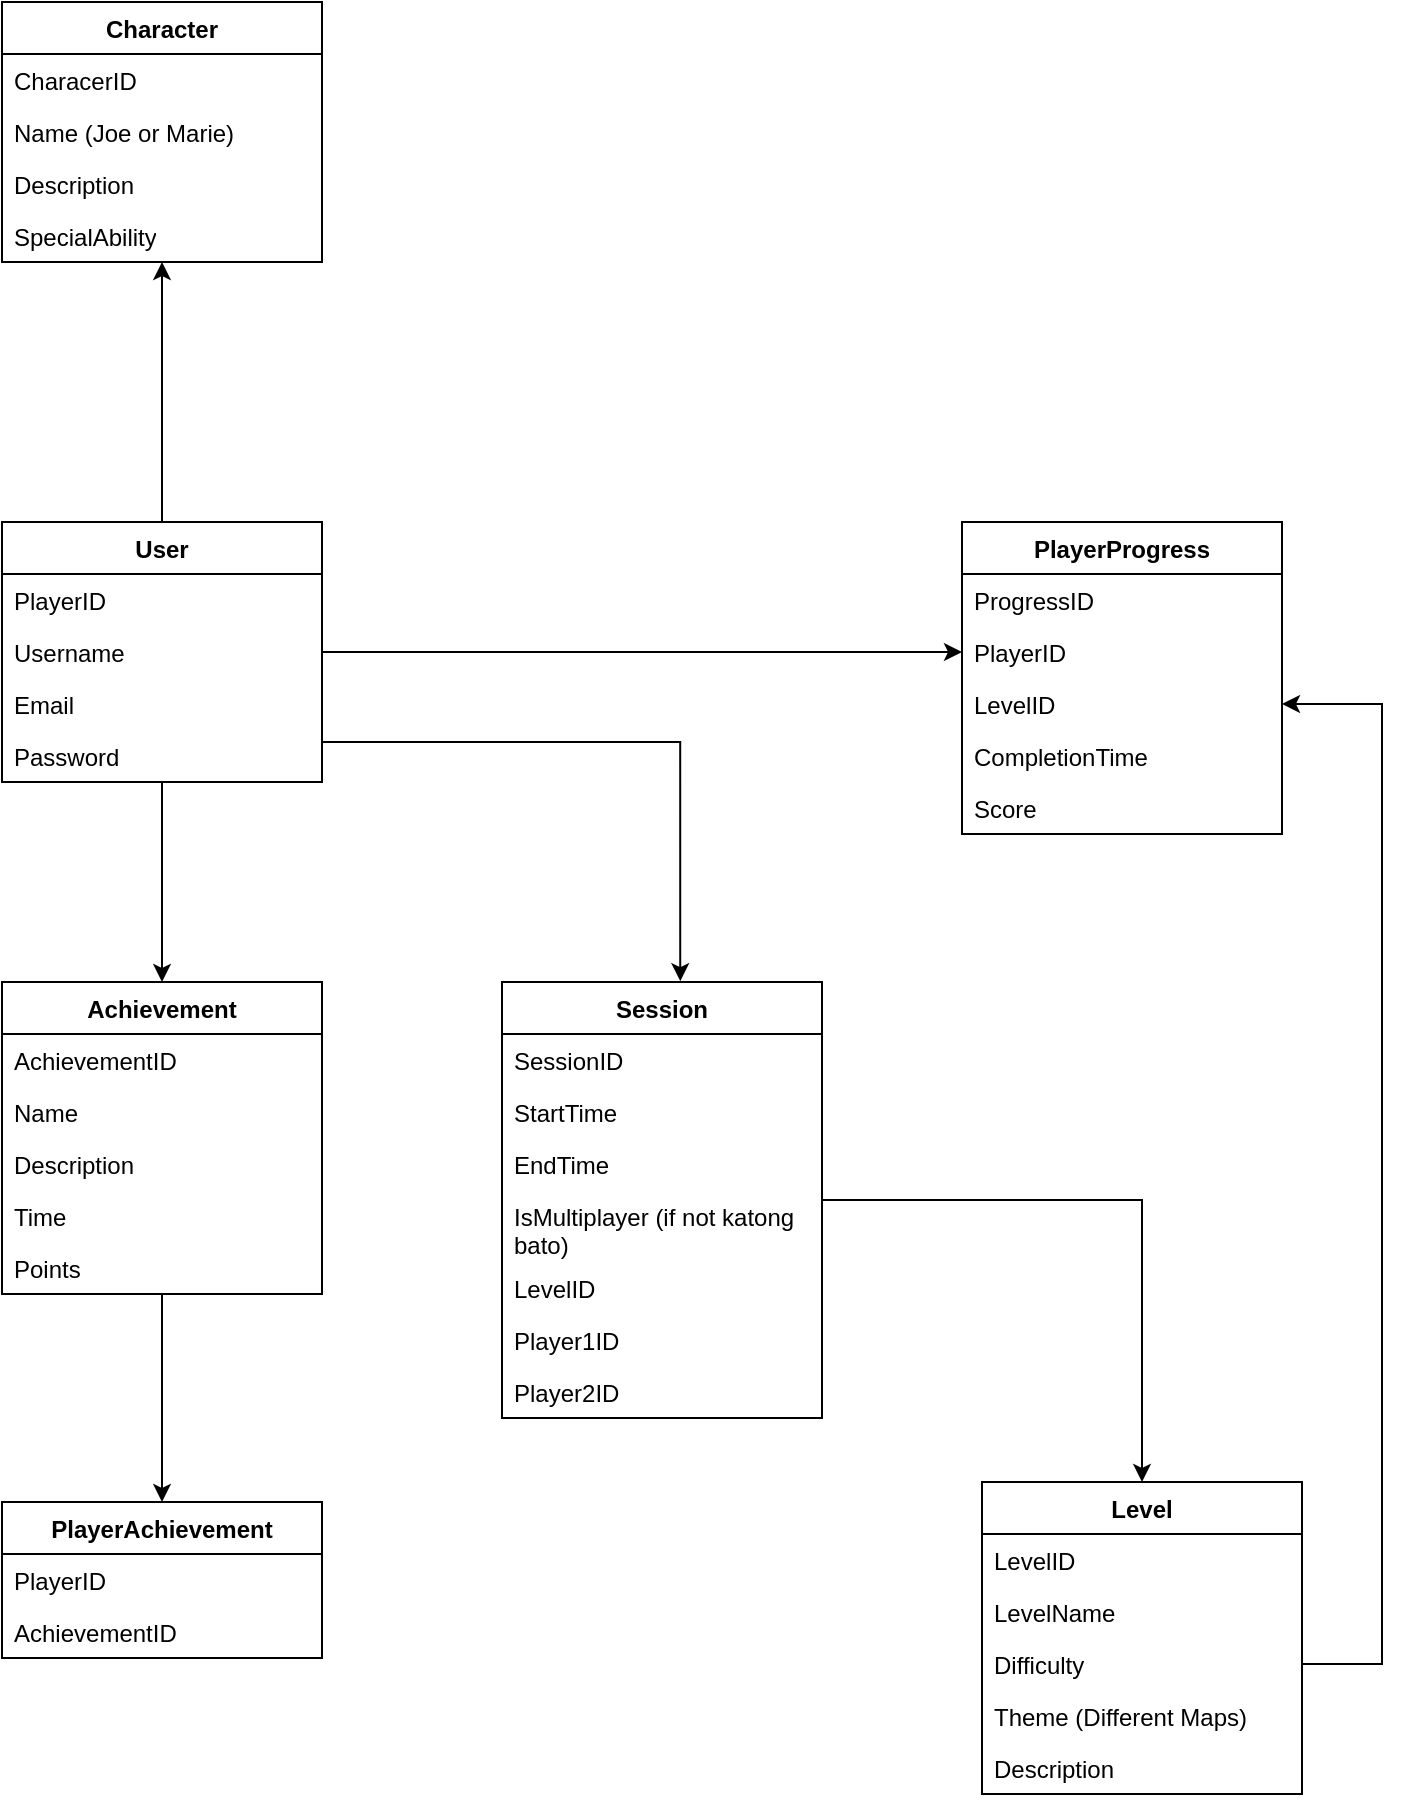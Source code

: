 <mxfile version="26.2.12">
  <diagram name="Page-1" id="9rd_xdLmd5rLgGGDqGB6">
    <mxGraphModel dx="1587" dy="1963" grid="1" gridSize="10" guides="1" tooltips="1" connect="1" arrows="1" fold="1" page="1" pageScale="1" pageWidth="850" pageHeight="1100" math="0" shadow="0">
      <root>
        <mxCell id="0" />
        <mxCell id="1" parent="0" />
        <mxCell id="b0p4kjqBjUoqprinX8WR-51" style="edgeStyle=orthogonalEdgeStyle;rounded=0;orthogonalLoop=1;jettySize=auto;html=1;entryX=0;entryY=0.5;entryDx=0;entryDy=0;" edge="1" parent="1" source="b0p4kjqBjUoqprinX8WR-1" target="b0p4kjqBjUoqprinX8WR-34">
          <mxGeometry relative="1" as="geometry" />
        </mxCell>
        <mxCell id="b0p4kjqBjUoqprinX8WR-52" style="edgeStyle=orthogonalEdgeStyle;rounded=0;orthogonalLoop=1;jettySize=auto;html=1;entryX=0.5;entryY=0;entryDx=0;entryDy=0;" edge="1" parent="1" source="b0p4kjqBjUoqprinX8WR-1" target="b0p4kjqBjUoqprinX8WR-39">
          <mxGeometry relative="1" as="geometry" />
        </mxCell>
        <mxCell id="b0p4kjqBjUoqprinX8WR-55" style="edgeStyle=orthogonalEdgeStyle;rounded=0;orthogonalLoop=1;jettySize=auto;html=1;entryX=0.5;entryY=1;entryDx=0;entryDy=0;" edge="1" parent="1" source="b0p4kjqBjUoqprinX8WR-1" target="b0p4kjqBjUoqprinX8WR-12">
          <mxGeometry relative="1" as="geometry" />
        </mxCell>
        <mxCell id="b0p4kjqBjUoqprinX8WR-1" value="User" style="swimlane;fontStyle=1;align=center;verticalAlign=top;childLayout=stackLayout;horizontal=1;startSize=26;horizontalStack=0;resizeParent=1;resizeParentMax=0;resizeLast=0;collapsible=1;marginBottom=0;whiteSpace=wrap;html=1;" vertex="1" parent="1">
          <mxGeometry x="110" y="130" width="160" height="130" as="geometry" />
        </mxCell>
        <mxCell id="b0p4kjqBjUoqprinX8WR-7" value="PlayerID&lt;span style=&quot;white-space: pre;&quot;&gt;&#x9;&lt;/span&gt;" style="text;strokeColor=none;fillColor=none;align=left;verticalAlign=top;spacingLeft=4;spacingRight=4;overflow=hidden;rotatable=0;points=[[0,0.5],[1,0.5]];portConstraint=eastwest;whiteSpace=wrap;html=1;" vertex="1" parent="b0p4kjqBjUoqprinX8WR-1">
          <mxGeometry y="26" width="160" height="26" as="geometry" />
        </mxCell>
        <mxCell id="b0p4kjqBjUoqprinX8WR-8" value="Username" style="text;strokeColor=none;fillColor=none;align=left;verticalAlign=top;spacingLeft=4;spacingRight=4;overflow=hidden;rotatable=0;points=[[0,0.5],[1,0.5]];portConstraint=eastwest;whiteSpace=wrap;html=1;" vertex="1" parent="b0p4kjqBjUoqprinX8WR-1">
          <mxGeometry y="52" width="160" height="26" as="geometry" />
        </mxCell>
        <mxCell id="b0p4kjqBjUoqprinX8WR-9" value="Email" style="text;strokeColor=none;fillColor=none;align=left;verticalAlign=top;spacingLeft=4;spacingRight=4;overflow=hidden;rotatable=0;points=[[0,0.5],[1,0.5]];portConstraint=eastwest;whiteSpace=wrap;html=1;" vertex="1" parent="b0p4kjqBjUoqprinX8WR-1">
          <mxGeometry y="78" width="160" height="26" as="geometry" />
        </mxCell>
        <mxCell id="b0p4kjqBjUoqprinX8WR-10" value="Password" style="text;strokeColor=none;fillColor=none;align=left;verticalAlign=top;spacingLeft=4;spacingRight=4;overflow=hidden;rotatable=0;points=[[0,0.5],[1,0.5]];portConstraint=eastwest;whiteSpace=wrap;html=1;" vertex="1" parent="b0p4kjqBjUoqprinX8WR-1">
          <mxGeometry y="104" width="160" height="26" as="geometry" />
        </mxCell>
        <mxCell id="b0p4kjqBjUoqprinX8WR-12" value="Character" style="swimlane;fontStyle=1;align=center;verticalAlign=top;childLayout=stackLayout;horizontal=1;startSize=26;horizontalStack=0;resizeParent=1;resizeParentMax=0;resizeLast=0;collapsible=1;marginBottom=0;whiteSpace=wrap;html=1;" vertex="1" parent="1">
          <mxGeometry x="110" y="-130" width="160" height="130" as="geometry" />
        </mxCell>
        <mxCell id="b0p4kjqBjUoqprinX8WR-13" value="CharacerID" style="text;strokeColor=none;fillColor=none;align=left;verticalAlign=top;spacingLeft=4;spacingRight=4;overflow=hidden;rotatable=0;points=[[0,0.5],[1,0.5]];portConstraint=eastwest;whiteSpace=wrap;html=1;" vertex="1" parent="b0p4kjqBjUoqprinX8WR-12">
          <mxGeometry y="26" width="160" height="26" as="geometry" />
        </mxCell>
        <mxCell id="b0p4kjqBjUoqprinX8WR-14" value="Name (Joe or Marie)" style="text;strokeColor=none;fillColor=none;align=left;verticalAlign=top;spacingLeft=4;spacingRight=4;overflow=hidden;rotatable=0;points=[[0,0.5],[1,0.5]];portConstraint=eastwest;whiteSpace=wrap;html=1;" vertex="1" parent="b0p4kjqBjUoqprinX8WR-12">
          <mxGeometry y="52" width="160" height="26" as="geometry" />
        </mxCell>
        <mxCell id="b0p4kjqBjUoqprinX8WR-15" value="Description" style="text;strokeColor=none;fillColor=none;align=left;verticalAlign=top;spacingLeft=4;spacingRight=4;overflow=hidden;rotatable=0;points=[[0,0.5],[1,0.5]];portConstraint=eastwest;whiteSpace=wrap;html=1;" vertex="1" parent="b0p4kjqBjUoqprinX8WR-12">
          <mxGeometry y="78" width="160" height="26" as="geometry" />
        </mxCell>
        <mxCell id="b0p4kjqBjUoqprinX8WR-16" value="SpecialAbility" style="text;strokeColor=none;fillColor=none;align=left;verticalAlign=top;spacingLeft=4;spacingRight=4;overflow=hidden;rotatable=0;points=[[0,0.5],[1,0.5]];portConstraint=eastwest;whiteSpace=wrap;html=1;" vertex="1" parent="b0p4kjqBjUoqprinX8WR-12">
          <mxGeometry y="104" width="160" height="26" as="geometry" />
        </mxCell>
        <mxCell id="b0p4kjqBjUoqprinX8WR-54" style="edgeStyle=orthogonalEdgeStyle;rounded=0;orthogonalLoop=1;jettySize=auto;html=1;entryX=0.5;entryY=0;entryDx=0;entryDy=0;" edge="1" parent="1" source="b0p4kjqBjUoqprinX8WR-17" target="b0p4kjqBjUoqprinX8WR-26">
          <mxGeometry relative="1" as="geometry" />
        </mxCell>
        <mxCell id="b0p4kjqBjUoqprinX8WR-17" value="Session" style="swimlane;fontStyle=1;align=center;verticalAlign=top;childLayout=stackLayout;horizontal=1;startSize=26;horizontalStack=0;resizeParent=1;resizeParentMax=0;resizeLast=0;collapsible=1;marginBottom=0;whiteSpace=wrap;html=1;" vertex="1" parent="1">
          <mxGeometry x="360" y="360" width="160" height="218" as="geometry" />
        </mxCell>
        <mxCell id="b0p4kjqBjUoqprinX8WR-18" value="SessionID" style="text;strokeColor=none;fillColor=none;align=left;verticalAlign=top;spacingLeft=4;spacingRight=4;overflow=hidden;rotatable=0;points=[[0,0.5],[1,0.5]];portConstraint=eastwest;whiteSpace=wrap;html=1;" vertex="1" parent="b0p4kjqBjUoqprinX8WR-17">
          <mxGeometry y="26" width="160" height="26" as="geometry" />
        </mxCell>
        <mxCell id="b0p4kjqBjUoqprinX8WR-19" value="StartTime" style="text;strokeColor=none;fillColor=none;align=left;verticalAlign=top;spacingLeft=4;spacingRight=4;overflow=hidden;rotatable=0;points=[[0,0.5],[1,0.5]];portConstraint=eastwest;whiteSpace=wrap;html=1;" vertex="1" parent="b0p4kjqBjUoqprinX8WR-17">
          <mxGeometry y="52" width="160" height="26" as="geometry" />
        </mxCell>
        <mxCell id="b0p4kjqBjUoqprinX8WR-20" value="EndTime" style="text;strokeColor=none;fillColor=none;align=left;verticalAlign=top;spacingLeft=4;spacingRight=4;overflow=hidden;rotatable=0;points=[[0,0.5],[1,0.5]];portConstraint=eastwest;whiteSpace=wrap;html=1;" vertex="1" parent="b0p4kjqBjUoqprinX8WR-17">
          <mxGeometry y="78" width="160" height="26" as="geometry" />
        </mxCell>
        <mxCell id="b0p4kjqBjUoqprinX8WR-21" value="IsMultiplayer (if not katong bato)" style="text;strokeColor=none;fillColor=none;align=left;verticalAlign=top;spacingLeft=4;spacingRight=4;overflow=hidden;rotatable=0;points=[[0,0.5],[1,0.5]];portConstraint=eastwest;whiteSpace=wrap;html=1;" vertex="1" parent="b0p4kjqBjUoqprinX8WR-17">
          <mxGeometry y="104" width="160" height="36" as="geometry" />
        </mxCell>
        <mxCell id="b0p4kjqBjUoqprinX8WR-22" value="LevelID" style="text;strokeColor=none;fillColor=none;align=left;verticalAlign=top;spacingLeft=4;spacingRight=4;overflow=hidden;rotatable=0;points=[[0,0.5],[1,0.5]];portConstraint=eastwest;whiteSpace=wrap;html=1;" vertex="1" parent="b0p4kjqBjUoqprinX8WR-17">
          <mxGeometry y="140" width="160" height="26" as="geometry" />
        </mxCell>
        <mxCell id="b0p4kjqBjUoqprinX8WR-23" value="Player1ID" style="text;strokeColor=none;fillColor=none;align=left;verticalAlign=top;spacingLeft=4;spacingRight=4;overflow=hidden;rotatable=0;points=[[0,0.5],[1,0.5]];portConstraint=eastwest;whiteSpace=wrap;html=1;" vertex="1" parent="b0p4kjqBjUoqprinX8WR-17">
          <mxGeometry y="166" width="160" height="26" as="geometry" />
        </mxCell>
        <mxCell id="b0p4kjqBjUoqprinX8WR-24" value="Player2ID" style="text;strokeColor=none;fillColor=none;align=left;verticalAlign=top;spacingLeft=4;spacingRight=4;overflow=hidden;rotatable=0;points=[[0,0.5],[1,0.5]];portConstraint=eastwest;whiteSpace=wrap;html=1;" vertex="1" parent="b0p4kjqBjUoqprinX8WR-17">
          <mxGeometry y="192" width="160" height="26" as="geometry" />
        </mxCell>
        <mxCell id="b0p4kjqBjUoqprinX8WR-26" value="Level" style="swimlane;fontStyle=1;align=center;verticalAlign=top;childLayout=stackLayout;horizontal=1;startSize=26;horizontalStack=0;resizeParent=1;resizeParentMax=0;resizeLast=0;collapsible=1;marginBottom=0;whiteSpace=wrap;html=1;" vertex="1" parent="1">
          <mxGeometry x="600" y="610" width="160" height="156" as="geometry" />
        </mxCell>
        <mxCell id="b0p4kjqBjUoqprinX8WR-27" value="LevelID" style="text;strokeColor=none;fillColor=none;align=left;verticalAlign=top;spacingLeft=4;spacingRight=4;overflow=hidden;rotatable=0;points=[[0,0.5],[1,0.5]];portConstraint=eastwest;whiteSpace=wrap;html=1;" vertex="1" parent="b0p4kjqBjUoqprinX8WR-26">
          <mxGeometry y="26" width="160" height="26" as="geometry" />
        </mxCell>
        <mxCell id="b0p4kjqBjUoqprinX8WR-28" value="LevelName" style="text;strokeColor=none;fillColor=none;align=left;verticalAlign=top;spacingLeft=4;spacingRight=4;overflow=hidden;rotatable=0;points=[[0,0.5],[1,0.5]];portConstraint=eastwest;whiteSpace=wrap;html=1;" vertex="1" parent="b0p4kjqBjUoqprinX8WR-26">
          <mxGeometry y="52" width="160" height="26" as="geometry" />
        </mxCell>
        <mxCell id="b0p4kjqBjUoqprinX8WR-29" value="Difficulty" style="text;strokeColor=none;fillColor=none;align=left;verticalAlign=top;spacingLeft=4;spacingRight=4;overflow=hidden;rotatable=0;points=[[0,0.5],[1,0.5]];portConstraint=eastwest;whiteSpace=wrap;html=1;" vertex="1" parent="b0p4kjqBjUoqprinX8WR-26">
          <mxGeometry y="78" width="160" height="26" as="geometry" />
        </mxCell>
        <mxCell id="b0p4kjqBjUoqprinX8WR-30" value="Theme (Different Maps)" style="text;strokeColor=none;fillColor=none;align=left;verticalAlign=top;spacingLeft=4;spacingRight=4;overflow=hidden;rotatable=0;points=[[0,0.5],[1,0.5]];portConstraint=eastwest;whiteSpace=wrap;html=1;" vertex="1" parent="b0p4kjqBjUoqprinX8WR-26">
          <mxGeometry y="104" width="160" height="26" as="geometry" />
        </mxCell>
        <mxCell id="b0p4kjqBjUoqprinX8WR-31" value="Description" style="text;strokeColor=none;fillColor=none;align=left;verticalAlign=top;spacingLeft=4;spacingRight=4;overflow=hidden;rotatable=0;points=[[0,0.5],[1,0.5]];portConstraint=eastwest;whiteSpace=wrap;html=1;" vertex="1" parent="b0p4kjqBjUoqprinX8WR-26">
          <mxGeometry y="130" width="160" height="26" as="geometry" />
        </mxCell>
        <mxCell id="b0p4kjqBjUoqprinX8WR-32" value="PlayerProgress" style="swimlane;fontStyle=1;align=center;verticalAlign=top;childLayout=stackLayout;horizontal=1;startSize=26;horizontalStack=0;resizeParent=1;resizeParentMax=0;resizeLast=0;collapsible=1;marginBottom=0;whiteSpace=wrap;html=1;" vertex="1" parent="1">
          <mxGeometry x="590" y="130" width="160" height="156" as="geometry" />
        </mxCell>
        <mxCell id="b0p4kjqBjUoqprinX8WR-33" value="ProgressID" style="text;strokeColor=none;fillColor=none;align=left;verticalAlign=top;spacingLeft=4;spacingRight=4;overflow=hidden;rotatable=0;points=[[0,0.5],[1,0.5]];portConstraint=eastwest;whiteSpace=wrap;html=1;" vertex="1" parent="b0p4kjqBjUoqprinX8WR-32">
          <mxGeometry y="26" width="160" height="26" as="geometry" />
        </mxCell>
        <mxCell id="b0p4kjqBjUoqprinX8WR-34" value="PlayerID" style="text;strokeColor=none;fillColor=none;align=left;verticalAlign=top;spacingLeft=4;spacingRight=4;overflow=hidden;rotatable=0;points=[[0,0.5],[1,0.5]];portConstraint=eastwest;whiteSpace=wrap;html=1;" vertex="1" parent="b0p4kjqBjUoqprinX8WR-32">
          <mxGeometry y="52" width="160" height="26" as="geometry" />
        </mxCell>
        <mxCell id="b0p4kjqBjUoqprinX8WR-35" value="LevelID" style="text;strokeColor=none;fillColor=none;align=left;verticalAlign=top;spacingLeft=4;spacingRight=4;overflow=hidden;rotatable=0;points=[[0,0.5],[1,0.5]];portConstraint=eastwest;whiteSpace=wrap;html=1;" vertex="1" parent="b0p4kjqBjUoqprinX8WR-32">
          <mxGeometry y="78" width="160" height="26" as="geometry" />
        </mxCell>
        <mxCell id="b0p4kjqBjUoqprinX8WR-36" value="CompletionTime" style="text;strokeColor=none;fillColor=none;align=left;verticalAlign=top;spacingLeft=4;spacingRight=4;overflow=hidden;rotatable=0;points=[[0,0.5],[1,0.5]];portConstraint=eastwest;whiteSpace=wrap;html=1;" vertex="1" parent="b0p4kjqBjUoqprinX8WR-32">
          <mxGeometry y="104" width="160" height="26" as="geometry" />
        </mxCell>
        <mxCell id="b0p4kjqBjUoqprinX8WR-37" value="Score" style="text;strokeColor=none;fillColor=none;align=left;verticalAlign=top;spacingLeft=4;spacingRight=4;overflow=hidden;rotatable=0;points=[[0,0.5],[1,0.5]];portConstraint=eastwest;whiteSpace=wrap;html=1;" vertex="1" parent="b0p4kjqBjUoqprinX8WR-32">
          <mxGeometry y="130" width="160" height="26" as="geometry" />
        </mxCell>
        <mxCell id="b0p4kjqBjUoqprinX8WR-58" style="edgeStyle=orthogonalEdgeStyle;rounded=0;orthogonalLoop=1;jettySize=auto;html=1;entryX=0.5;entryY=0;entryDx=0;entryDy=0;" edge="1" parent="1" source="b0p4kjqBjUoqprinX8WR-39" target="b0p4kjqBjUoqprinX8WR-45">
          <mxGeometry relative="1" as="geometry" />
        </mxCell>
        <mxCell id="b0p4kjqBjUoqprinX8WR-39" value="Achievement" style="swimlane;fontStyle=1;align=center;verticalAlign=top;childLayout=stackLayout;horizontal=1;startSize=26;horizontalStack=0;resizeParent=1;resizeParentMax=0;resizeLast=0;collapsible=1;marginBottom=0;whiteSpace=wrap;html=1;" vertex="1" parent="1">
          <mxGeometry x="110" y="360" width="160" height="156" as="geometry" />
        </mxCell>
        <mxCell id="b0p4kjqBjUoqprinX8WR-40" value="AchievementID" style="text;strokeColor=none;fillColor=none;align=left;verticalAlign=top;spacingLeft=4;spacingRight=4;overflow=hidden;rotatable=0;points=[[0,0.5],[1,0.5]];portConstraint=eastwest;whiteSpace=wrap;html=1;" vertex="1" parent="b0p4kjqBjUoqprinX8WR-39">
          <mxGeometry y="26" width="160" height="26" as="geometry" />
        </mxCell>
        <mxCell id="b0p4kjqBjUoqprinX8WR-41" value="Name" style="text;strokeColor=none;fillColor=none;align=left;verticalAlign=top;spacingLeft=4;spacingRight=4;overflow=hidden;rotatable=0;points=[[0,0.5],[1,0.5]];portConstraint=eastwest;whiteSpace=wrap;html=1;" vertex="1" parent="b0p4kjqBjUoqprinX8WR-39">
          <mxGeometry y="52" width="160" height="26" as="geometry" />
        </mxCell>
        <mxCell id="b0p4kjqBjUoqprinX8WR-42" value="Description" style="text;strokeColor=none;fillColor=none;align=left;verticalAlign=top;spacingLeft=4;spacingRight=4;overflow=hidden;rotatable=0;points=[[0,0.5],[1,0.5]];portConstraint=eastwest;whiteSpace=wrap;html=1;" vertex="1" parent="b0p4kjqBjUoqprinX8WR-39">
          <mxGeometry y="78" width="160" height="26" as="geometry" />
        </mxCell>
        <mxCell id="b0p4kjqBjUoqprinX8WR-43" value="Time" style="text;strokeColor=none;fillColor=none;align=left;verticalAlign=top;spacingLeft=4;spacingRight=4;overflow=hidden;rotatable=0;points=[[0,0.5],[1,0.5]];portConstraint=eastwest;whiteSpace=wrap;html=1;" vertex="1" parent="b0p4kjqBjUoqprinX8WR-39">
          <mxGeometry y="104" width="160" height="26" as="geometry" />
        </mxCell>
        <mxCell id="b0p4kjqBjUoqprinX8WR-44" value="Points" style="text;strokeColor=none;fillColor=none;align=left;verticalAlign=top;spacingLeft=4;spacingRight=4;overflow=hidden;rotatable=0;points=[[0,0.5],[1,0.5]];portConstraint=eastwest;whiteSpace=wrap;html=1;" vertex="1" parent="b0p4kjqBjUoqprinX8WR-39">
          <mxGeometry y="130" width="160" height="26" as="geometry" />
        </mxCell>
        <mxCell id="b0p4kjqBjUoqprinX8WR-45" value="PlayerAchievement" style="swimlane;fontStyle=1;align=center;verticalAlign=top;childLayout=stackLayout;horizontal=1;startSize=26;horizontalStack=0;resizeParent=1;resizeParentMax=0;resizeLast=0;collapsible=1;marginBottom=0;whiteSpace=wrap;html=1;" vertex="1" parent="1">
          <mxGeometry x="110" y="620" width="160" height="78" as="geometry" />
        </mxCell>
        <mxCell id="b0p4kjqBjUoqprinX8WR-46" value="PlayerID" style="text;strokeColor=none;fillColor=none;align=left;verticalAlign=top;spacingLeft=4;spacingRight=4;overflow=hidden;rotatable=0;points=[[0,0.5],[1,0.5]];portConstraint=eastwest;whiteSpace=wrap;html=1;" vertex="1" parent="b0p4kjqBjUoqprinX8WR-45">
          <mxGeometry y="26" width="160" height="26" as="geometry" />
        </mxCell>
        <mxCell id="b0p4kjqBjUoqprinX8WR-47" value="AchievementID" style="text;strokeColor=none;fillColor=none;align=left;verticalAlign=top;spacingLeft=4;spacingRight=4;overflow=hidden;rotatable=0;points=[[0,0.5],[1,0.5]];portConstraint=eastwest;whiteSpace=wrap;html=1;" vertex="1" parent="b0p4kjqBjUoqprinX8WR-45">
          <mxGeometry y="52" width="160" height="26" as="geometry" />
        </mxCell>
        <mxCell id="b0p4kjqBjUoqprinX8WR-53" style="edgeStyle=orthogonalEdgeStyle;rounded=0;orthogonalLoop=1;jettySize=auto;html=1;entryX=0.557;entryY=-0.002;entryDx=0;entryDy=0;entryPerimeter=0;" edge="1" parent="1" source="b0p4kjqBjUoqprinX8WR-1" target="b0p4kjqBjUoqprinX8WR-17">
          <mxGeometry relative="1" as="geometry">
            <Array as="points">
              <mxPoint x="449" y="240" />
            </Array>
          </mxGeometry>
        </mxCell>
        <mxCell id="b0p4kjqBjUoqprinX8WR-57" style="edgeStyle=orthogonalEdgeStyle;rounded=0;orthogonalLoop=1;jettySize=auto;html=1;entryX=1;entryY=0.5;entryDx=0;entryDy=0;" edge="1" parent="1" source="b0p4kjqBjUoqprinX8WR-29" target="b0p4kjqBjUoqprinX8WR-35">
          <mxGeometry relative="1" as="geometry">
            <Array as="points">
              <mxPoint x="800" y="701" />
              <mxPoint x="800" y="221" />
            </Array>
          </mxGeometry>
        </mxCell>
      </root>
    </mxGraphModel>
  </diagram>
</mxfile>
